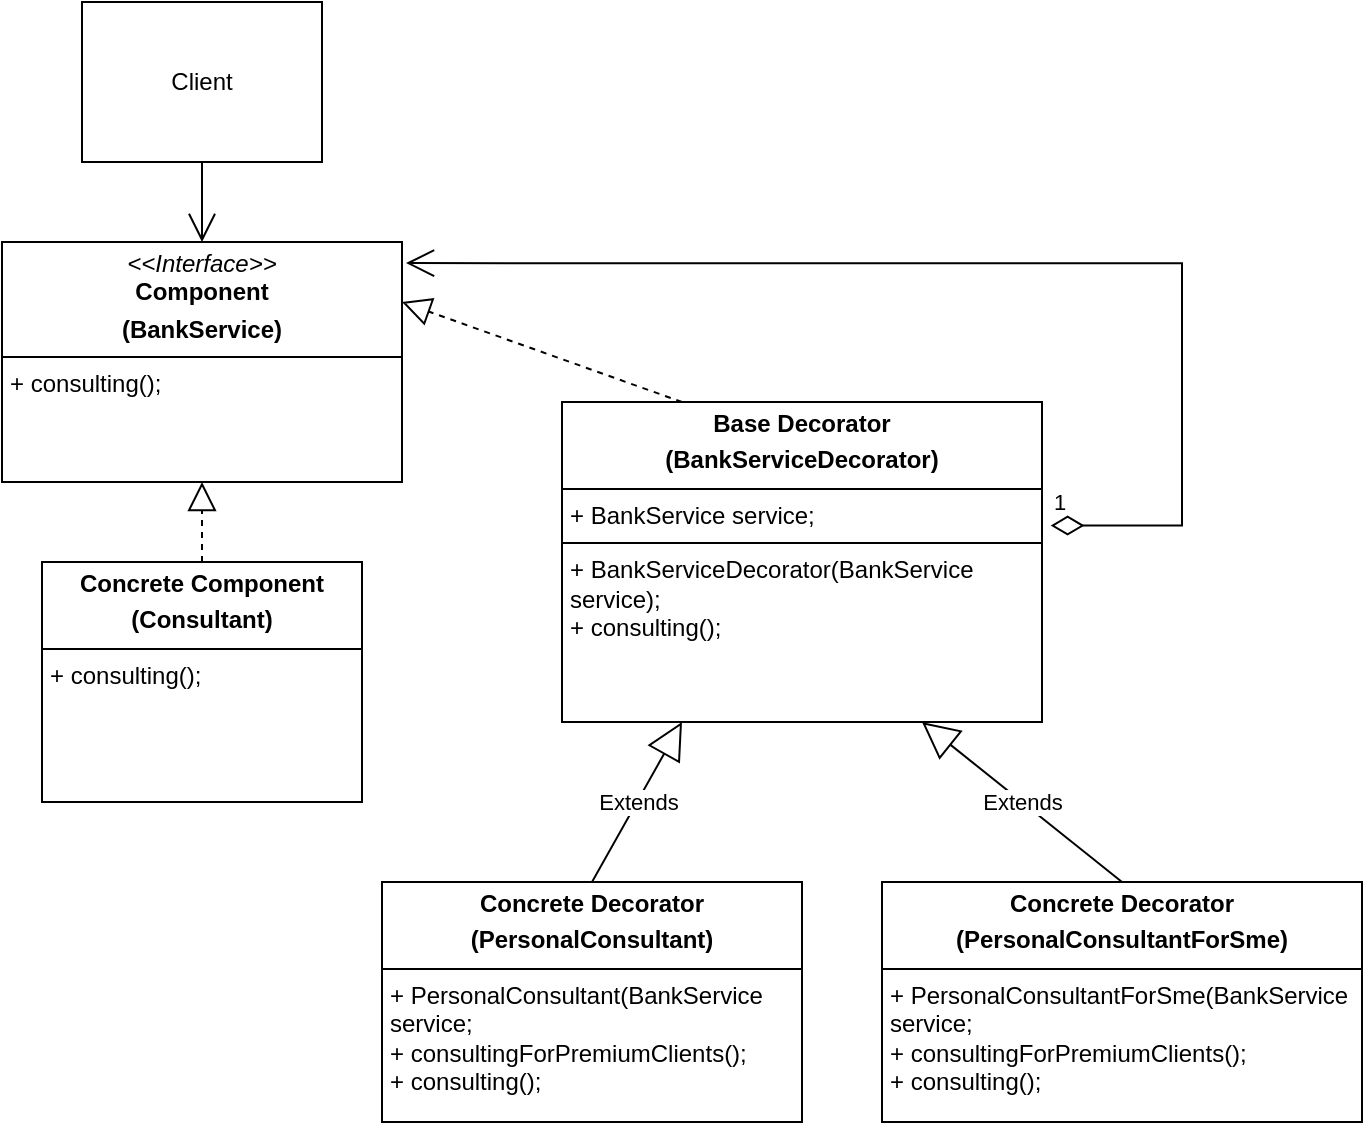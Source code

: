 <mxfile version="28.2.5">
  <diagram name="Страница — 1" id="tLeq2DL5NHxjSCpLmiDG">
    <mxGraphModel dx="1500" dy="596" grid="1" gridSize="10" guides="1" tooltips="1" connect="1" arrows="1" fold="1" page="1" pageScale="1" pageWidth="1169" pageHeight="827" math="0" shadow="0">
      <root>
        <mxCell id="0" />
        <mxCell id="1" parent="0" />
        <mxCell id="eCmZUkaILCkgc9WQuVjD-21" value="&lt;p style=&quot;margin:0px;margin-top:4px;text-align:center;&quot;&gt;&lt;i&gt;&amp;lt;&amp;lt;Interface&amp;gt;&amp;gt;&lt;/i&gt;&lt;br&gt;&lt;b&gt;Component&lt;/b&gt;&lt;/p&gt;&lt;p style=&quot;margin:0px;margin-top:4px;text-align:center;&quot;&gt;&lt;b&gt;(BankService)&lt;/b&gt;&lt;/p&gt;&lt;hr size=&quot;1&quot; style=&quot;border-style:solid;&quot;&gt;&lt;p style=&quot;margin:0px;margin-left:4px;&quot;&gt;+ consulting();&lt;br&gt;&lt;br&gt;&lt;/p&gt;" style="verticalAlign=top;align=left;overflow=fill;html=1;whiteSpace=wrap;" vertex="1" parent="1">
          <mxGeometry x="440" y="160" width="200" height="120" as="geometry" />
        </mxCell>
        <mxCell id="eCmZUkaILCkgc9WQuVjD-22" value="Client" style="html=1;whiteSpace=wrap;" vertex="1" parent="1">
          <mxGeometry x="480" y="40" width="120" height="80" as="geometry" />
        </mxCell>
        <mxCell id="eCmZUkaILCkgc9WQuVjD-23" value="&lt;p style=&quot;margin:0px;margin-top:4px;text-align:center;&quot;&gt;&lt;b&gt;Concrete Component&lt;/b&gt;&lt;/p&gt;&lt;p style=&quot;margin:0px;margin-top:4px;text-align:center;&quot;&gt;&lt;b&gt;(Consultant)&lt;/b&gt;&lt;/p&gt;&lt;hr size=&quot;1&quot; style=&quot;border-style:solid;&quot;&gt;&lt;p style=&quot;margin:0px;margin-left:4px;&quot;&gt;+ consulting();&lt;/p&gt;" style="verticalAlign=top;align=left;overflow=fill;html=1;whiteSpace=wrap;" vertex="1" parent="1">
          <mxGeometry x="460" y="320" width="160" height="120" as="geometry" />
        </mxCell>
        <mxCell id="eCmZUkaILCkgc9WQuVjD-26" value="&lt;p style=&quot;margin:0px;margin-top:4px;text-align:center;&quot;&gt;&lt;b&gt;Base Decorator&lt;/b&gt;&lt;/p&gt;&lt;p style=&quot;margin:0px;margin-top:4px;text-align:center;&quot;&gt;&lt;b&gt;(BankServiсeDecorator)&lt;/b&gt;&lt;/p&gt;&lt;hr size=&quot;1&quot; style=&quot;border-style:solid;&quot;&gt;&lt;p style=&quot;margin:0px;margin-left:4px;&quot;&gt;+ BankService service;&lt;/p&gt;&lt;hr size=&quot;1&quot; style=&quot;border-style:solid;&quot;&gt;&lt;p style=&quot;margin:0px;margin-left:4px;&quot;&gt;+ BankServiceDecorator(BankService service);&lt;/p&gt;&lt;p style=&quot;margin:0px;margin-left:4px;&quot;&gt;+ consulting();&lt;/p&gt;" style="verticalAlign=top;align=left;overflow=fill;html=1;whiteSpace=wrap;" vertex="1" parent="1">
          <mxGeometry x="720" y="240" width="240" height="160" as="geometry" />
        </mxCell>
        <mxCell id="eCmZUkaILCkgc9WQuVjD-31" value="" style="endArrow=open;endFill=1;endSize=12;html=1;rounded=0;exitX=0.5;exitY=1;exitDx=0;exitDy=0;entryX=0.5;entryY=0;entryDx=0;entryDy=0;" edge="1" parent="1" source="eCmZUkaILCkgc9WQuVjD-22" target="eCmZUkaILCkgc9WQuVjD-21">
          <mxGeometry width="160" relative="1" as="geometry">
            <mxPoint x="500" y="290" as="sourcePoint" />
            <mxPoint x="660" y="290" as="targetPoint" />
          </mxGeometry>
        </mxCell>
        <mxCell id="eCmZUkaILCkgc9WQuVjD-32" value="" style="endArrow=block;dashed=1;endFill=0;endSize=12;html=1;rounded=0;exitX=0.5;exitY=0;exitDx=0;exitDy=0;entryX=0.5;entryY=1;entryDx=0;entryDy=0;" edge="1" parent="1" source="eCmZUkaILCkgc9WQuVjD-23" target="eCmZUkaILCkgc9WQuVjD-21">
          <mxGeometry width="160" relative="1" as="geometry">
            <mxPoint x="500" y="190" as="sourcePoint" />
            <mxPoint x="660" y="190" as="targetPoint" />
          </mxGeometry>
        </mxCell>
        <mxCell id="eCmZUkaILCkgc9WQuVjD-33" value="" style="endArrow=block;dashed=1;endFill=0;endSize=12;html=1;rounded=0;exitX=0.25;exitY=0;exitDx=0;exitDy=0;entryX=1;entryY=0.25;entryDx=0;entryDy=0;" edge="1" parent="1" source="eCmZUkaILCkgc9WQuVjD-26" target="eCmZUkaILCkgc9WQuVjD-21">
          <mxGeometry width="160" relative="1" as="geometry">
            <mxPoint x="500" y="190" as="sourcePoint" />
            <mxPoint x="660" y="190" as="targetPoint" />
          </mxGeometry>
        </mxCell>
        <mxCell id="eCmZUkaILCkgc9WQuVjD-34" value="&lt;p style=&quot;margin:0px;margin-top:4px;text-align:center;&quot;&gt;&lt;b&gt;Concrete Decorator&lt;/b&gt;&lt;/p&gt;&lt;p style=&quot;margin:0px;margin-top:4px;text-align:center;&quot;&gt;&lt;b&gt;(PersonalConsultant)&lt;/b&gt;&lt;/p&gt;&lt;hr size=&quot;1&quot; style=&quot;border-style:solid;&quot;&gt;&lt;p style=&quot;margin:0px;margin-left:4px;&quot;&gt;+ PersonalConsultant(BankService service;&lt;/p&gt;&lt;p style=&quot;margin:0px;margin-left:4px;&quot;&gt;+ consultingForPremiumClients();&lt;/p&gt;&lt;p style=&quot;margin:0px;margin-left:4px;&quot;&gt;+ consulting();&lt;/p&gt;" style="verticalAlign=top;align=left;overflow=fill;html=1;whiteSpace=wrap;" vertex="1" parent="1">
          <mxGeometry x="630" y="480" width="210" height="120" as="geometry" />
        </mxCell>
        <mxCell id="eCmZUkaILCkgc9WQuVjD-35" value="&lt;p style=&quot;margin:0px;margin-top:4px;text-align:center;&quot;&gt;&lt;b&gt;Concrete Decorator&lt;/b&gt;&lt;/p&gt;&lt;p style=&quot;margin:0px;margin-top:4px;text-align:center;&quot;&gt;&lt;b&gt;(PersonalConsultantForSme)&lt;/b&gt;&lt;/p&gt;&lt;hr size=&quot;1&quot; style=&quot;border-style:solid;&quot;&gt;&lt;p style=&quot;margin:0px;margin-left:4px;&quot;&gt;+ PersonalConsultantForSme(BankService service;&lt;/p&gt;&lt;p style=&quot;margin:0px;margin-left:4px;&quot;&gt;+ consultingForPremiumClients();&lt;/p&gt;&lt;p style=&quot;margin:0px;margin-left:4px;&quot;&gt;+ consulting();&lt;/p&gt;" style="verticalAlign=top;align=left;overflow=fill;html=1;whiteSpace=wrap;" vertex="1" parent="1">
          <mxGeometry x="880" y="480" width="240" height="120" as="geometry" />
        </mxCell>
        <mxCell id="eCmZUkaILCkgc9WQuVjD-36" value="Extends" style="endArrow=block;endSize=16;endFill=0;html=1;rounded=0;exitX=0.5;exitY=0;exitDx=0;exitDy=0;entryX=0.25;entryY=1;entryDx=0;entryDy=0;" edge="1" parent="1" source="eCmZUkaILCkgc9WQuVjD-34" target="eCmZUkaILCkgc9WQuVjD-26">
          <mxGeometry width="160" relative="1" as="geometry">
            <mxPoint x="600" y="290" as="sourcePoint" />
            <mxPoint x="760" y="290" as="targetPoint" />
          </mxGeometry>
        </mxCell>
        <mxCell id="eCmZUkaILCkgc9WQuVjD-37" value="Extends" style="endArrow=block;endSize=16;endFill=0;html=1;rounded=0;exitX=0.5;exitY=0;exitDx=0;exitDy=0;entryX=0.75;entryY=1;entryDx=0;entryDy=0;" edge="1" parent="1" source="eCmZUkaILCkgc9WQuVjD-35" target="eCmZUkaILCkgc9WQuVjD-26">
          <mxGeometry width="160" relative="1" as="geometry">
            <mxPoint x="610" y="290" as="sourcePoint" />
            <mxPoint x="770" y="290" as="targetPoint" />
          </mxGeometry>
        </mxCell>
        <mxCell id="eCmZUkaILCkgc9WQuVjD-38" value="1" style="endArrow=open;html=1;endSize=12;startArrow=diamondThin;startSize=14;startFill=0;edgeStyle=orthogonalEdgeStyle;align=left;verticalAlign=bottom;rounded=0;exitX=1.018;exitY=0.386;exitDx=0;exitDy=0;exitPerimeter=0;entryX=1.01;entryY=0.088;entryDx=0;entryDy=0;entryPerimeter=0;" edge="1" parent="1" source="eCmZUkaILCkgc9WQuVjD-26" target="eCmZUkaILCkgc9WQuVjD-21">
          <mxGeometry x="-1" y="3" relative="1" as="geometry">
            <mxPoint x="610" y="290" as="sourcePoint" />
            <mxPoint x="1030" y="100" as="targetPoint" />
            <Array as="points">
              <mxPoint x="1030" y="302" />
              <mxPoint x="1030" y="171" />
            </Array>
          </mxGeometry>
        </mxCell>
      </root>
    </mxGraphModel>
  </diagram>
</mxfile>
